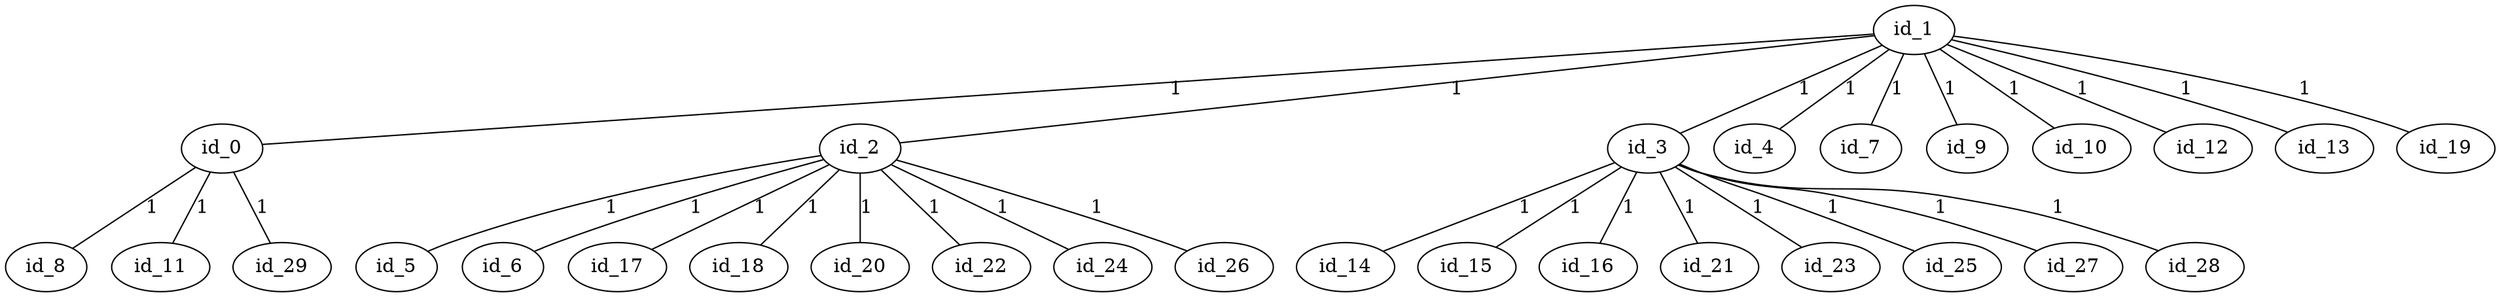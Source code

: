 graph GR{
id_0;
id_1;
id_2;
id_3;
id_4;
id_5;
id_6;
id_7;
id_8;
id_9;
id_10;
id_11;
id_12;
id_13;
id_14;
id_15;
id_16;
id_17;
id_18;
id_19;
id_20;
id_21;
id_22;
id_23;
id_24;
id_25;
id_26;
id_27;
id_28;
id_29;
id_1--id_0[label=1];
id_1--id_2[label=1];
id_1--id_3[label=1];
id_1--id_4[label=1];
id_1--id_7[label=1];
id_1--id_9[label=1];
id_1--id_10[label=1];
id_1--id_12[label=1];
id_1--id_13[label=1];
id_1--id_19[label=1];
id_0--id_8[label=1];
id_0--id_11[label=1];
id_0--id_29[label=1];
id_2--id_5[label=1];
id_2--id_6[label=1];
id_2--id_17[label=1];
id_2--id_18[label=1];
id_2--id_20[label=1];
id_2--id_22[label=1];
id_2--id_24[label=1];
id_2--id_26[label=1];
id_3--id_14[label=1];
id_3--id_15[label=1];
id_3--id_16[label=1];
id_3--id_21[label=1];
id_3--id_23[label=1];
id_3--id_25[label=1];
id_3--id_27[label=1];
id_3--id_28[label=1];
}